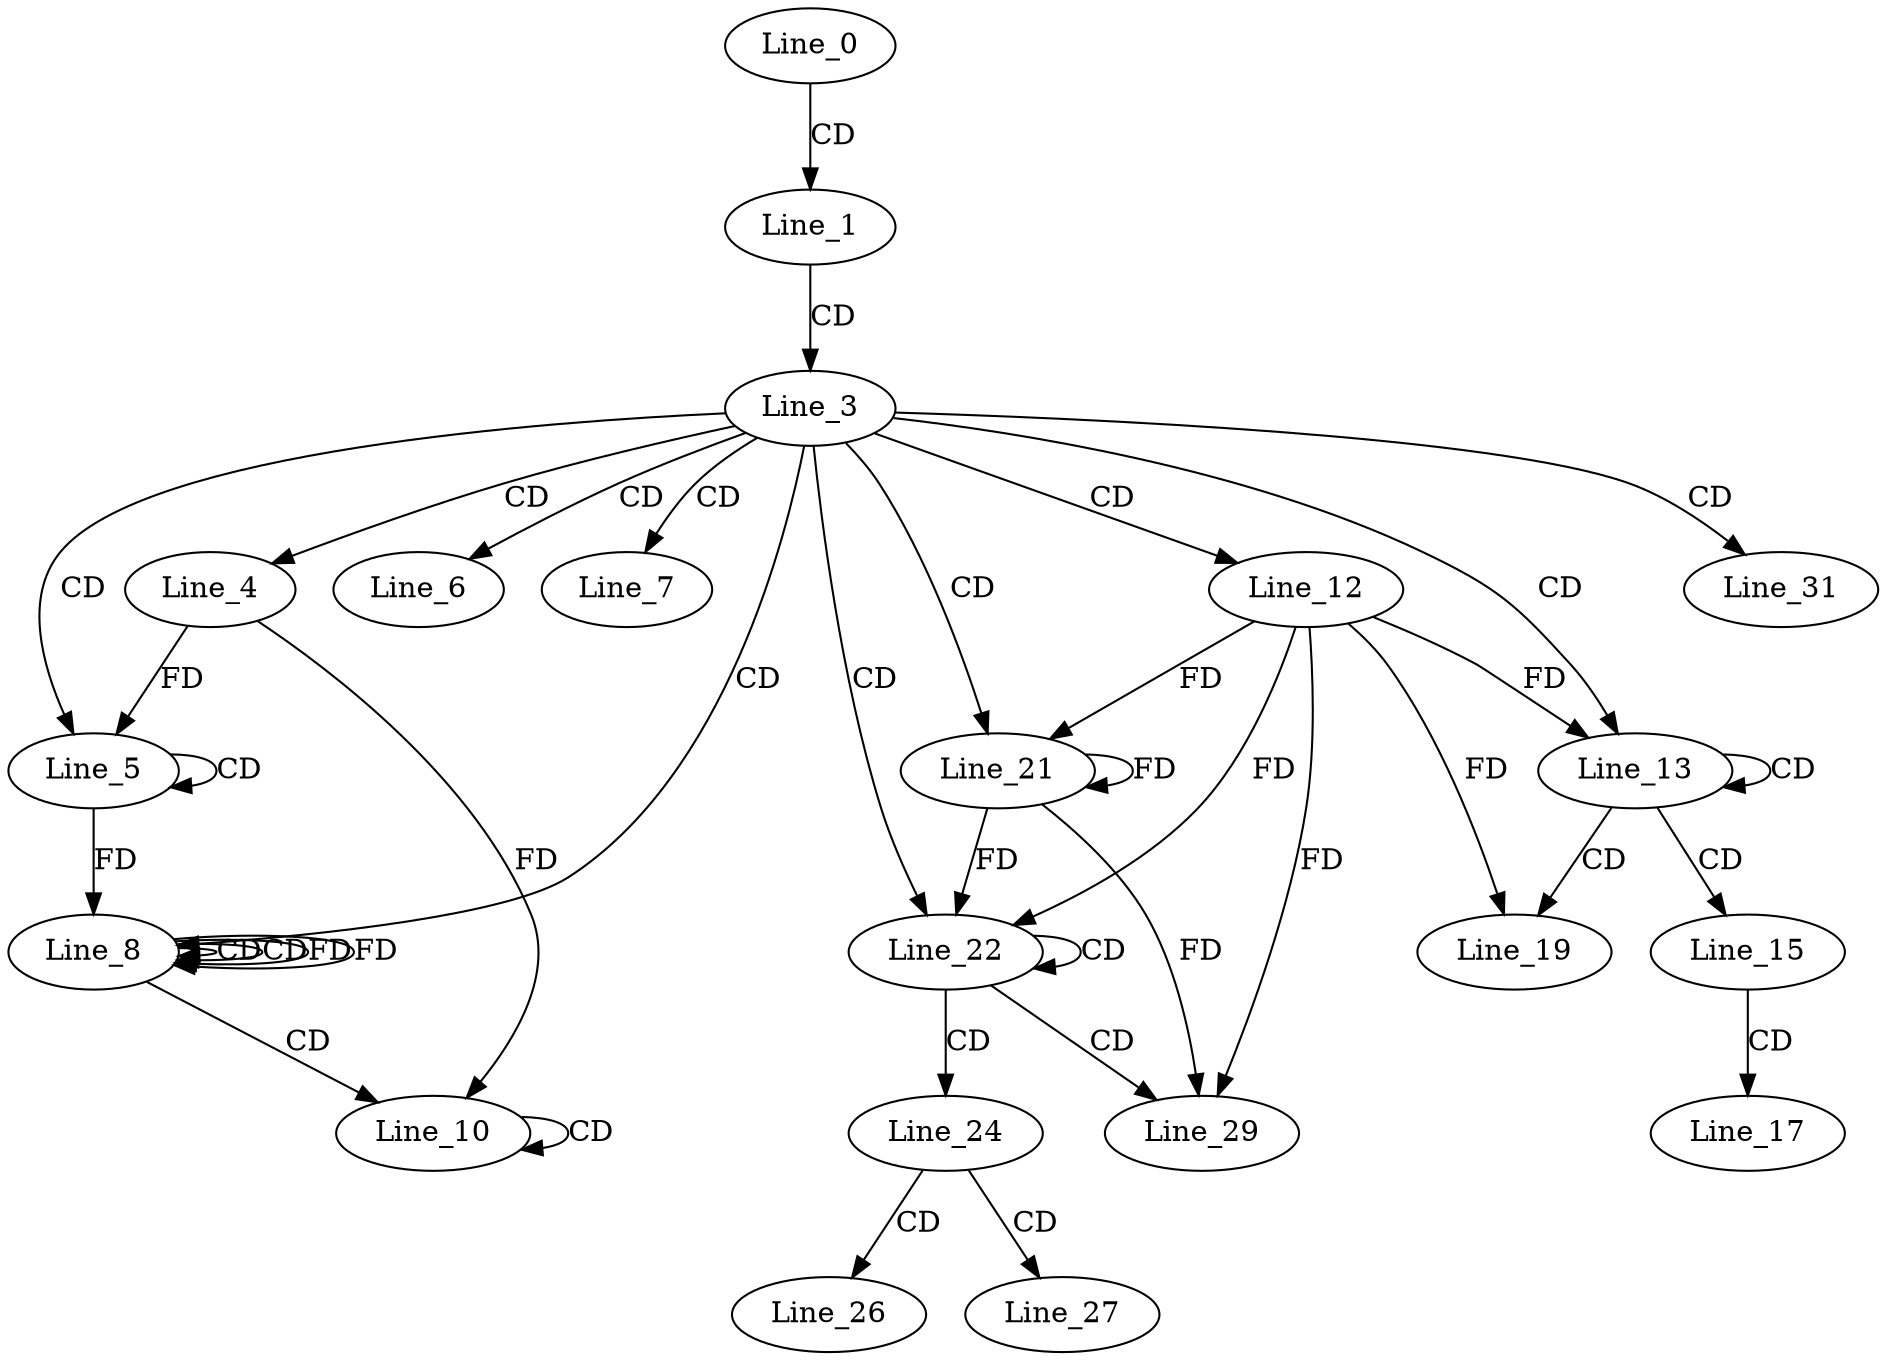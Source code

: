 digraph G {
  Line_0;
  Line_1;
  Line_3;
  Line_4;
  Line_5;
  Line_5;
  Line_6;
  Line_7;
  Line_8;
  Line_8;
  Line_8;
  Line_10;
  Line_10;
  Line_12;
  Line_13;
  Line_15;
  Line_17;
  Line_19;
  Line_21;
  Line_22;
  Line_24;
  Line_26;
  Line_27;
  Line_29;
  Line_31;
  Line_0 -> Line_1 [ label="CD" ];
  Line_1 -> Line_3 [ label="CD" ];
  Line_3 -> Line_4 [ label="CD" ];
  Line_3 -> Line_5 [ label="CD" ];
  Line_5 -> Line_5 [ label="CD" ];
  Line_4 -> Line_5 [ label="FD" ];
  Line_3 -> Line_6 [ label="CD" ];
  Line_3 -> Line_7 [ label="CD" ];
  Line_3 -> Line_8 [ label="CD" ];
  Line_8 -> Line_8 [ label="CD" ];
  Line_5 -> Line_8 [ label="FD" ];
  Line_8 -> Line_8 [ label="CD" ];
  Line_8 -> Line_8 [ label="FD" ];
  Line_8 -> Line_10 [ label="CD" ];
  Line_10 -> Line_10 [ label="CD" ];
  Line_4 -> Line_10 [ label="FD" ];
  Line_3 -> Line_12 [ label="CD" ];
  Line_3 -> Line_13 [ label="CD" ];
  Line_13 -> Line_13 [ label="CD" ];
  Line_12 -> Line_13 [ label="FD" ];
  Line_13 -> Line_15 [ label="CD" ];
  Line_15 -> Line_17 [ label="CD" ];
  Line_13 -> Line_19 [ label="CD" ];
  Line_12 -> Line_19 [ label="FD" ];
  Line_3 -> Line_21 [ label="CD" ];
  Line_12 -> Line_21 [ label="FD" ];
  Line_21 -> Line_21 [ label="FD" ];
  Line_3 -> Line_22 [ label="CD" ];
  Line_22 -> Line_22 [ label="CD" ];
  Line_12 -> Line_22 [ label="FD" ];
  Line_21 -> Line_22 [ label="FD" ];
  Line_22 -> Line_24 [ label="CD" ];
  Line_24 -> Line_26 [ label="CD" ];
  Line_24 -> Line_27 [ label="CD" ];
  Line_22 -> Line_29 [ label="CD" ];
  Line_12 -> Line_29 [ label="FD" ];
  Line_21 -> Line_29 [ label="FD" ];
  Line_3 -> Line_31 [ label="CD" ];
  Line_8 -> Line_8 [ label="FD" ];
}
